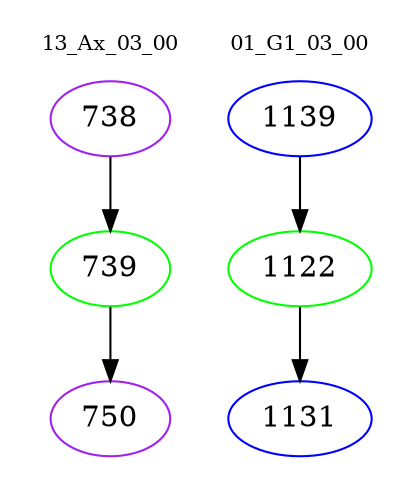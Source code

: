 digraph{
subgraph cluster_0 {
color = white
label = "13_Ax_03_00";
fontsize=10;
T0_738 [label="738", color="purple"]
T0_738 -> T0_739 [color="black"]
T0_739 [label="739", color="green"]
T0_739 -> T0_750 [color="black"]
T0_750 [label="750", color="purple"]
}
subgraph cluster_1 {
color = white
label = "01_G1_03_00";
fontsize=10;
T1_1139 [label="1139", color="blue"]
T1_1139 -> T1_1122 [color="black"]
T1_1122 [label="1122", color="green"]
T1_1122 -> T1_1131 [color="black"]
T1_1131 [label="1131", color="blue"]
}
}
